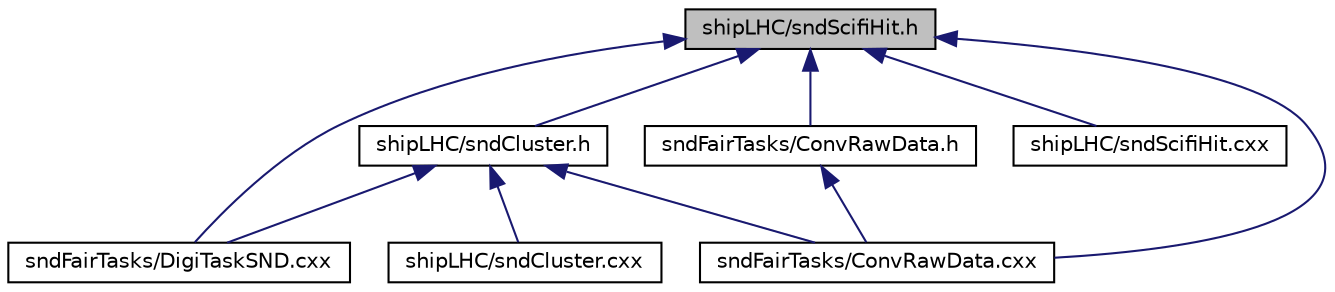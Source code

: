 digraph "shipLHC/sndScifiHit.h"
{
 // LATEX_PDF_SIZE
  edge [fontname="Helvetica",fontsize="10",labelfontname="Helvetica",labelfontsize="10"];
  node [fontname="Helvetica",fontsize="10",shape=record];
  Node1 [label="shipLHC/sndScifiHit.h",height=0.2,width=0.4,color="black", fillcolor="grey75", style="filled", fontcolor="black",tooltip=" "];
  Node1 -> Node2 [dir="back",color="midnightblue",fontsize="10",style="solid",fontname="Helvetica"];
  Node2 [label="shipLHC/sndCluster.h",height=0.2,width=0.4,color="black", fillcolor="white", style="filled",URL="$sndCluster_8h.html",tooltip=" "];
  Node2 -> Node3 [dir="back",color="midnightblue",fontsize="10",style="solid",fontname="Helvetica"];
  Node3 [label="shipLHC/sndCluster.cxx",height=0.2,width=0.4,color="black", fillcolor="white", style="filled",URL="$sndCluster_8cxx.html",tooltip=" "];
  Node2 -> Node4 [dir="back",color="midnightblue",fontsize="10",style="solid",fontname="Helvetica"];
  Node4 [label="sndFairTasks/ConvRawData.cxx",height=0.2,width=0.4,color="black", fillcolor="white", style="filled",URL="$ConvRawData_8cxx.html",tooltip=" "];
  Node2 -> Node5 [dir="back",color="midnightblue",fontsize="10",style="solid",fontname="Helvetica"];
  Node5 [label="sndFairTasks/DigiTaskSND.cxx",height=0.2,width=0.4,color="black", fillcolor="white", style="filled",URL="$DigiTaskSND_8cxx.html",tooltip=" "];
  Node1 -> Node6 [dir="back",color="midnightblue",fontsize="10",style="solid",fontname="Helvetica"];
  Node6 [label="shipLHC/sndScifiHit.cxx",height=0.2,width=0.4,color="black", fillcolor="white", style="filled",URL="$sndScifiHit_8cxx.html",tooltip=" "];
  Node1 -> Node7 [dir="back",color="midnightblue",fontsize="10",style="solid",fontname="Helvetica"];
  Node7 [label="sndFairTasks/ConvRawData.h",height=0.2,width=0.4,color="black", fillcolor="white", style="filled",URL="$ConvRawData_8h.html",tooltip=" "];
  Node7 -> Node4 [dir="back",color="midnightblue",fontsize="10",style="solid",fontname="Helvetica"];
  Node1 -> Node4 [dir="back",color="midnightblue",fontsize="10",style="solid",fontname="Helvetica"];
  Node1 -> Node5 [dir="back",color="midnightblue",fontsize="10",style="solid",fontname="Helvetica"];
}
